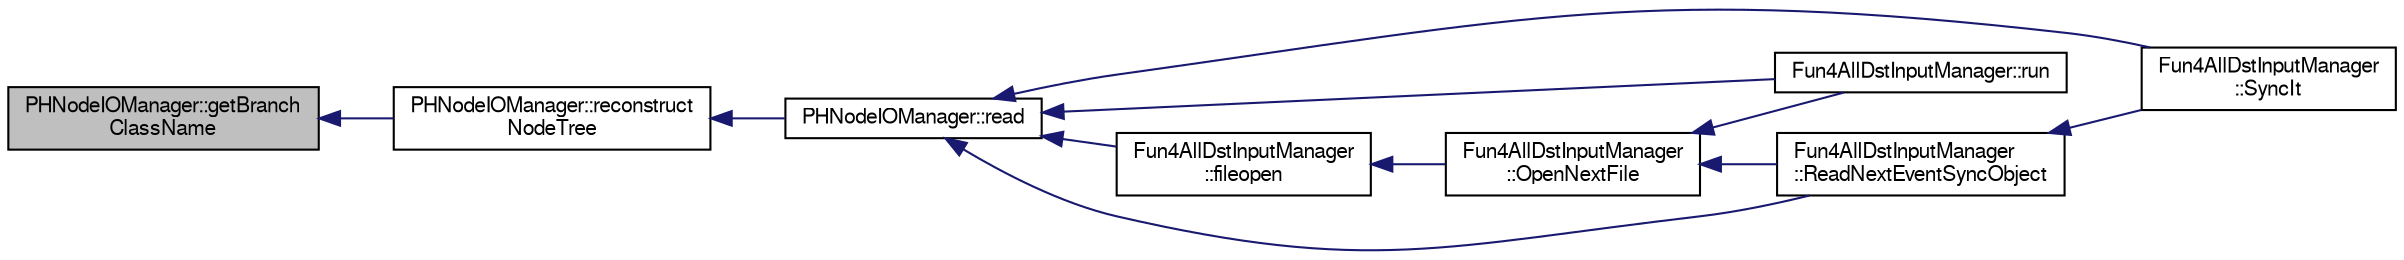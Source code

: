 digraph "PHNodeIOManager::getBranchClassName"
{
  bgcolor="transparent";
  edge [fontname="FreeSans",fontsize="10",labelfontname="FreeSans",labelfontsize="10"];
  node [fontname="FreeSans",fontsize="10",shape=record];
  rankdir="LR";
  Node1 [label="PHNodeIOManager::getBranch\lClassName",height=0.2,width=0.4,color="black", fillcolor="grey75", style="filled" fontcolor="black"];
  Node1 -> Node2 [dir="back",color="midnightblue",fontsize="10",style="solid",fontname="FreeSans"];
  Node2 [label="PHNodeIOManager::reconstruct\lNodeTree",height=0.2,width=0.4,color="black",URL="$d7/d4d/classPHNodeIOManager.html#a3882997324989c7dd04e9f6b728af7db"];
  Node2 -> Node3 [dir="back",color="midnightblue",fontsize="10",style="solid",fontname="FreeSans"];
  Node3 [label="PHNodeIOManager::read",height=0.2,width=0.4,color="black",URL="$d7/d4d/classPHNodeIOManager.html#a92da4bff2438e94d469011b7720f286f"];
  Node3 -> Node4 [dir="back",color="midnightblue",fontsize="10",style="solid",fontname="FreeSans"];
  Node4 [label="Fun4AllDstInputManager\l::fileopen",height=0.2,width=0.4,color="black",URL="$d7/d0b/classFun4AllDstInputManager.html#a4d32eadb9f77d41387656b87377ef14f"];
  Node4 -> Node5 [dir="back",color="midnightblue",fontsize="10",style="solid",fontname="FreeSans"];
  Node5 [label="Fun4AllDstInputManager\l::OpenNextFile",height=0.2,width=0.4,color="black",URL="$d7/d0b/classFun4AllDstInputManager.html#ae4e92b95ae50ab72856d06c99b043496"];
  Node5 -> Node6 [dir="back",color="midnightblue",fontsize="10",style="solid",fontname="FreeSans"];
  Node6 [label="Fun4AllDstInputManager\l::ReadNextEventSyncObject",height=0.2,width=0.4,color="black",URL="$d7/d0b/classFun4AllDstInputManager.html#ade26017b627e0e1f1ec0dec62ac7fd52"];
  Node6 -> Node7 [dir="back",color="midnightblue",fontsize="10",style="solid",fontname="FreeSans"];
  Node7 [label="Fun4AllDstInputManager\l::SyncIt",height=0.2,width=0.4,color="black",URL="$d7/d0b/classFun4AllDstInputManager.html#a0244c2edbaa2350038304b09f352c2d0"];
  Node5 -> Node8 [dir="back",color="midnightblue",fontsize="10",style="solid",fontname="FreeSans"];
  Node8 [label="Fun4AllDstInputManager::run",height=0.2,width=0.4,color="black",URL="$d7/d0b/classFun4AllDstInputManager.html#aeafa0248f9050c13fdae1bcb93336d7a"];
  Node3 -> Node8 [dir="back",color="midnightblue",fontsize="10",style="solid",fontname="FreeSans"];
  Node3 -> Node7 [dir="back",color="midnightblue",fontsize="10",style="solid",fontname="FreeSans"];
  Node3 -> Node6 [dir="back",color="midnightblue",fontsize="10",style="solid",fontname="FreeSans"];
}

